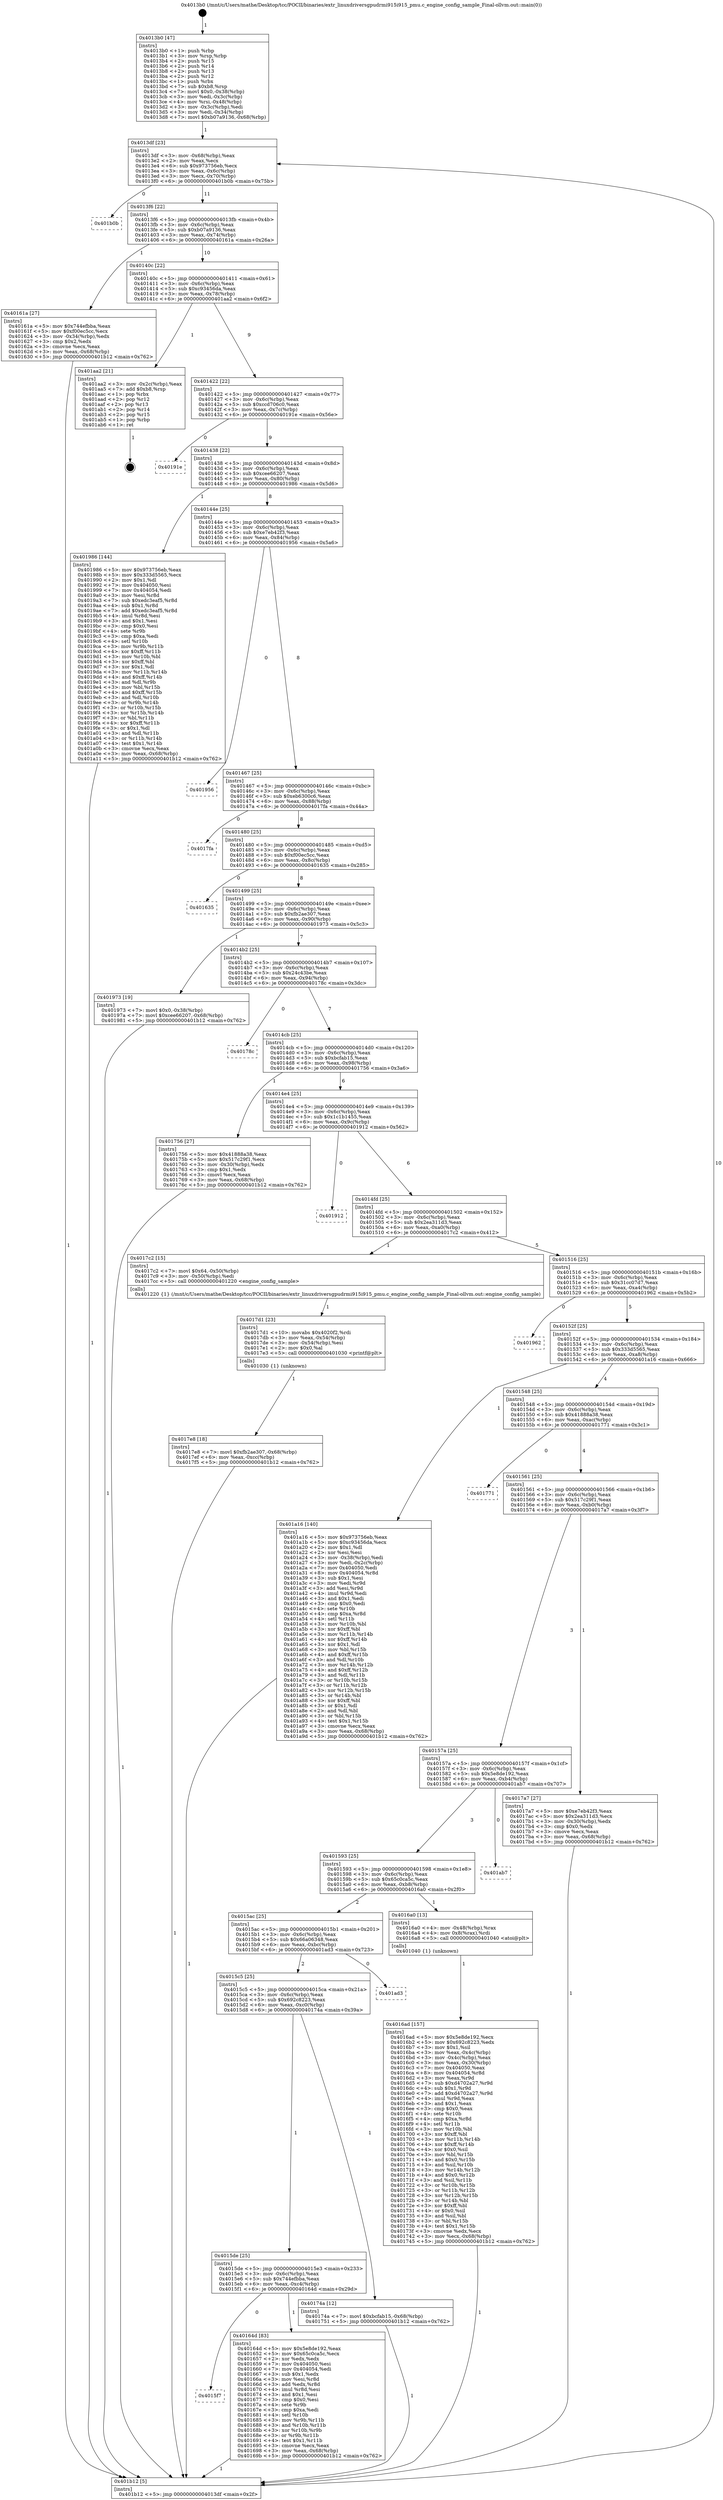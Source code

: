 digraph "0x4013b0" {
  label = "0x4013b0 (/mnt/c/Users/mathe/Desktop/tcc/POCII/binaries/extr_linuxdriversgpudrmi915i915_pmu.c_engine_config_sample_Final-ollvm.out::main(0))"
  labelloc = "t"
  node[shape=record]

  Entry [label="",width=0.3,height=0.3,shape=circle,fillcolor=black,style=filled]
  "0x4013df" [label="{
     0x4013df [23]\l
     | [instrs]\l
     &nbsp;&nbsp;0x4013df \<+3\>: mov -0x68(%rbp),%eax\l
     &nbsp;&nbsp;0x4013e2 \<+2\>: mov %eax,%ecx\l
     &nbsp;&nbsp;0x4013e4 \<+6\>: sub $0x973756eb,%ecx\l
     &nbsp;&nbsp;0x4013ea \<+3\>: mov %eax,-0x6c(%rbp)\l
     &nbsp;&nbsp;0x4013ed \<+3\>: mov %ecx,-0x70(%rbp)\l
     &nbsp;&nbsp;0x4013f0 \<+6\>: je 0000000000401b0b \<main+0x75b\>\l
  }"]
  "0x401b0b" [label="{
     0x401b0b\l
  }", style=dashed]
  "0x4013f6" [label="{
     0x4013f6 [22]\l
     | [instrs]\l
     &nbsp;&nbsp;0x4013f6 \<+5\>: jmp 00000000004013fb \<main+0x4b\>\l
     &nbsp;&nbsp;0x4013fb \<+3\>: mov -0x6c(%rbp),%eax\l
     &nbsp;&nbsp;0x4013fe \<+5\>: sub $0xb07a9136,%eax\l
     &nbsp;&nbsp;0x401403 \<+3\>: mov %eax,-0x74(%rbp)\l
     &nbsp;&nbsp;0x401406 \<+6\>: je 000000000040161a \<main+0x26a\>\l
  }"]
  Exit [label="",width=0.3,height=0.3,shape=circle,fillcolor=black,style=filled,peripheries=2]
  "0x40161a" [label="{
     0x40161a [27]\l
     | [instrs]\l
     &nbsp;&nbsp;0x40161a \<+5\>: mov $0x744efbba,%eax\l
     &nbsp;&nbsp;0x40161f \<+5\>: mov $0xf00ec5cc,%ecx\l
     &nbsp;&nbsp;0x401624 \<+3\>: mov -0x34(%rbp),%edx\l
     &nbsp;&nbsp;0x401627 \<+3\>: cmp $0x2,%edx\l
     &nbsp;&nbsp;0x40162a \<+3\>: cmovne %ecx,%eax\l
     &nbsp;&nbsp;0x40162d \<+3\>: mov %eax,-0x68(%rbp)\l
     &nbsp;&nbsp;0x401630 \<+5\>: jmp 0000000000401b12 \<main+0x762\>\l
  }"]
  "0x40140c" [label="{
     0x40140c [22]\l
     | [instrs]\l
     &nbsp;&nbsp;0x40140c \<+5\>: jmp 0000000000401411 \<main+0x61\>\l
     &nbsp;&nbsp;0x401411 \<+3\>: mov -0x6c(%rbp),%eax\l
     &nbsp;&nbsp;0x401414 \<+5\>: sub $0xc93456da,%eax\l
     &nbsp;&nbsp;0x401419 \<+3\>: mov %eax,-0x78(%rbp)\l
     &nbsp;&nbsp;0x40141c \<+6\>: je 0000000000401aa2 \<main+0x6f2\>\l
  }"]
  "0x401b12" [label="{
     0x401b12 [5]\l
     | [instrs]\l
     &nbsp;&nbsp;0x401b12 \<+5\>: jmp 00000000004013df \<main+0x2f\>\l
  }"]
  "0x4013b0" [label="{
     0x4013b0 [47]\l
     | [instrs]\l
     &nbsp;&nbsp;0x4013b0 \<+1\>: push %rbp\l
     &nbsp;&nbsp;0x4013b1 \<+3\>: mov %rsp,%rbp\l
     &nbsp;&nbsp;0x4013b4 \<+2\>: push %r15\l
     &nbsp;&nbsp;0x4013b6 \<+2\>: push %r14\l
     &nbsp;&nbsp;0x4013b8 \<+2\>: push %r13\l
     &nbsp;&nbsp;0x4013ba \<+2\>: push %r12\l
     &nbsp;&nbsp;0x4013bc \<+1\>: push %rbx\l
     &nbsp;&nbsp;0x4013bd \<+7\>: sub $0xb8,%rsp\l
     &nbsp;&nbsp;0x4013c4 \<+7\>: movl $0x0,-0x38(%rbp)\l
     &nbsp;&nbsp;0x4013cb \<+3\>: mov %edi,-0x3c(%rbp)\l
     &nbsp;&nbsp;0x4013ce \<+4\>: mov %rsi,-0x48(%rbp)\l
     &nbsp;&nbsp;0x4013d2 \<+3\>: mov -0x3c(%rbp),%edi\l
     &nbsp;&nbsp;0x4013d5 \<+3\>: mov %edi,-0x34(%rbp)\l
     &nbsp;&nbsp;0x4013d8 \<+7\>: movl $0xb07a9136,-0x68(%rbp)\l
  }"]
  "0x4017e8" [label="{
     0x4017e8 [18]\l
     | [instrs]\l
     &nbsp;&nbsp;0x4017e8 \<+7\>: movl $0xfb2ae307,-0x68(%rbp)\l
     &nbsp;&nbsp;0x4017ef \<+6\>: mov %eax,-0xcc(%rbp)\l
     &nbsp;&nbsp;0x4017f5 \<+5\>: jmp 0000000000401b12 \<main+0x762\>\l
  }"]
  "0x401aa2" [label="{
     0x401aa2 [21]\l
     | [instrs]\l
     &nbsp;&nbsp;0x401aa2 \<+3\>: mov -0x2c(%rbp),%eax\l
     &nbsp;&nbsp;0x401aa5 \<+7\>: add $0xb8,%rsp\l
     &nbsp;&nbsp;0x401aac \<+1\>: pop %rbx\l
     &nbsp;&nbsp;0x401aad \<+2\>: pop %r12\l
     &nbsp;&nbsp;0x401aaf \<+2\>: pop %r13\l
     &nbsp;&nbsp;0x401ab1 \<+2\>: pop %r14\l
     &nbsp;&nbsp;0x401ab3 \<+2\>: pop %r15\l
     &nbsp;&nbsp;0x401ab5 \<+1\>: pop %rbp\l
     &nbsp;&nbsp;0x401ab6 \<+1\>: ret\l
  }"]
  "0x401422" [label="{
     0x401422 [22]\l
     | [instrs]\l
     &nbsp;&nbsp;0x401422 \<+5\>: jmp 0000000000401427 \<main+0x77\>\l
     &nbsp;&nbsp;0x401427 \<+3\>: mov -0x6c(%rbp),%eax\l
     &nbsp;&nbsp;0x40142a \<+5\>: sub $0xccd706c0,%eax\l
     &nbsp;&nbsp;0x40142f \<+3\>: mov %eax,-0x7c(%rbp)\l
     &nbsp;&nbsp;0x401432 \<+6\>: je 000000000040191e \<main+0x56e\>\l
  }"]
  "0x4017d1" [label="{
     0x4017d1 [23]\l
     | [instrs]\l
     &nbsp;&nbsp;0x4017d1 \<+10\>: movabs $0x4020f2,%rdi\l
     &nbsp;&nbsp;0x4017db \<+3\>: mov %eax,-0x54(%rbp)\l
     &nbsp;&nbsp;0x4017de \<+3\>: mov -0x54(%rbp),%esi\l
     &nbsp;&nbsp;0x4017e1 \<+2\>: mov $0x0,%al\l
     &nbsp;&nbsp;0x4017e3 \<+5\>: call 0000000000401030 \<printf@plt\>\l
     | [calls]\l
     &nbsp;&nbsp;0x401030 \{1\} (unknown)\l
  }"]
  "0x40191e" [label="{
     0x40191e\l
  }", style=dashed]
  "0x401438" [label="{
     0x401438 [22]\l
     | [instrs]\l
     &nbsp;&nbsp;0x401438 \<+5\>: jmp 000000000040143d \<main+0x8d\>\l
     &nbsp;&nbsp;0x40143d \<+3\>: mov -0x6c(%rbp),%eax\l
     &nbsp;&nbsp;0x401440 \<+5\>: sub $0xcee66207,%eax\l
     &nbsp;&nbsp;0x401445 \<+3\>: mov %eax,-0x80(%rbp)\l
     &nbsp;&nbsp;0x401448 \<+6\>: je 0000000000401986 \<main+0x5d6\>\l
  }"]
  "0x4016ad" [label="{
     0x4016ad [157]\l
     | [instrs]\l
     &nbsp;&nbsp;0x4016ad \<+5\>: mov $0x5e8de192,%ecx\l
     &nbsp;&nbsp;0x4016b2 \<+5\>: mov $0x692c8223,%edx\l
     &nbsp;&nbsp;0x4016b7 \<+3\>: mov $0x1,%sil\l
     &nbsp;&nbsp;0x4016ba \<+3\>: mov %eax,-0x4c(%rbp)\l
     &nbsp;&nbsp;0x4016bd \<+3\>: mov -0x4c(%rbp),%eax\l
     &nbsp;&nbsp;0x4016c0 \<+3\>: mov %eax,-0x30(%rbp)\l
     &nbsp;&nbsp;0x4016c3 \<+7\>: mov 0x404050,%eax\l
     &nbsp;&nbsp;0x4016ca \<+8\>: mov 0x404054,%r8d\l
     &nbsp;&nbsp;0x4016d2 \<+3\>: mov %eax,%r9d\l
     &nbsp;&nbsp;0x4016d5 \<+7\>: sub $0xd4702a27,%r9d\l
     &nbsp;&nbsp;0x4016dc \<+4\>: sub $0x1,%r9d\l
     &nbsp;&nbsp;0x4016e0 \<+7\>: add $0xd4702a27,%r9d\l
     &nbsp;&nbsp;0x4016e7 \<+4\>: imul %r9d,%eax\l
     &nbsp;&nbsp;0x4016eb \<+3\>: and $0x1,%eax\l
     &nbsp;&nbsp;0x4016ee \<+3\>: cmp $0x0,%eax\l
     &nbsp;&nbsp;0x4016f1 \<+4\>: sete %r10b\l
     &nbsp;&nbsp;0x4016f5 \<+4\>: cmp $0xa,%r8d\l
     &nbsp;&nbsp;0x4016f9 \<+4\>: setl %r11b\l
     &nbsp;&nbsp;0x4016fd \<+3\>: mov %r10b,%bl\l
     &nbsp;&nbsp;0x401700 \<+3\>: xor $0xff,%bl\l
     &nbsp;&nbsp;0x401703 \<+3\>: mov %r11b,%r14b\l
     &nbsp;&nbsp;0x401706 \<+4\>: xor $0xff,%r14b\l
     &nbsp;&nbsp;0x40170a \<+4\>: xor $0x0,%sil\l
     &nbsp;&nbsp;0x40170e \<+3\>: mov %bl,%r15b\l
     &nbsp;&nbsp;0x401711 \<+4\>: and $0x0,%r15b\l
     &nbsp;&nbsp;0x401715 \<+3\>: and %sil,%r10b\l
     &nbsp;&nbsp;0x401718 \<+3\>: mov %r14b,%r12b\l
     &nbsp;&nbsp;0x40171b \<+4\>: and $0x0,%r12b\l
     &nbsp;&nbsp;0x40171f \<+3\>: and %sil,%r11b\l
     &nbsp;&nbsp;0x401722 \<+3\>: or %r10b,%r15b\l
     &nbsp;&nbsp;0x401725 \<+3\>: or %r11b,%r12b\l
     &nbsp;&nbsp;0x401728 \<+3\>: xor %r12b,%r15b\l
     &nbsp;&nbsp;0x40172b \<+3\>: or %r14b,%bl\l
     &nbsp;&nbsp;0x40172e \<+3\>: xor $0xff,%bl\l
     &nbsp;&nbsp;0x401731 \<+4\>: or $0x0,%sil\l
     &nbsp;&nbsp;0x401735 \<+3\>: and %sil,%bl\l
     &nbsp;&nbsp;0x401738 \<+3\>: or %bl,%r15b\l
     &nbsp;&nbsp;0x40173b \<+4\>: test $0x1,%r15b\l
     &nbsp;&nbsp;0x40173f \<+3\>: cmovne %edx,%ecx\l
     &nbsp;&nbsp;0x401742 \<+3\>: mov %ecx,-0x68(%rbp)\l
     &nbsp;&nbsp;0x401745 \<+5\>: jmp 0000000000401b12 \<main+0x762\>\l
  }"]
  "0x401986" [label="{
     0x401986 [144]\l
     | [instrs]\l
     &nbsp;&nbsp;0x401986 \<+5\>: mov $0x973756eb,%eax\l
     &nbsp;&nbsp;0x40198b \<+5\>: mov $0x333d5565,%ecx\l
     &nbsp;&nbsp;0x401990 \<+2\>: mov $0x1,%dl\l
     &nbsp;&nbsp;0x401992 \<+7\>: mov 0x404050,%esi\l
     &nbsp;&nbsp;0x401999 \<+7\>: mov 0x404054,%edi\l
     &nbsp;&nbsp;0x4019a0 \<+3\>: mov %esi,%r8d\l
     &nbsp;&nbsp;0x4019a3 \<+7\>: sub $0xedc3eaf5,%r8d\l
     &nbsp;&nbsp;0x4019aa \<+4\>: sub $0x1,%r8d\l
     &nbsp;&nbsp;0x4019ae \<+7\>: add $0xedc3eaf5,%r8d\l
     &nbsp;&nbsp;0x4019b5 \<+4\>: imul %r8d,%esi\l
     &nbsp;&nbsp;0x4019b9 \<+3\>: and $0x1,%esi\l
     &nbsp;&nbsp;0x4019bc \<+3\>: cmp $0x0,%esi\l
     &nbsp;&nbsp;0x4019bf \<+4\>: sete %r9b\l
     &nbsp;&nbsp;0x4019c3 \<+3\>: cmp $0xa,%edi\l
     &nbsp;&nbsp;0x4019c6 \<+4\>: setl %r10b\l
     &nbsp;&nbsp;0x4019ca \<+3\>: mov %r9b,%r11b\l
     &nbsp;&nbsp;0x4019cd \<+4\>: xor $0xff,%r11b\l
     &nbsp;&nbsp;0x4019d1 \<+3\>: mov %r10b,%bl\l
     &nbsp;&nbsp;0x4019d4 \<+3\>: xor $0xff,%bl\l
     &nbsp;&nbsp;0x4019d7 \<+3\>: xor $0x1,%dl\l
     &nbsp;&nbsp;0x4019da \<+3\>: mov %r11b,%r14b\l
     &nbsp;&nbsp;0x4019dd \<+4\>: and $0xff,%r14b\l
     &nbsp;&nbsp;0x4019e1 \<+3\>: and %dl,%r9b\l
     &nbsp;&nbsp;0x4019e4 \<+3\>: mov %bl,%r15b\l
     &nbsp;&nbsp;0x4019e7 \<+4\>: and $0xff,%r15b\l
     &nbsp;&nbsp;0x4019eb \<+3\>: and %dl,%r10b\l
     &nbsp;&nbsp;0x4019ee \<+3\>: or %r9b,%r14b\l
     &nbsp;&nbsp;0x4019f1 \<+3\>: or %r10b,%r15b\l
     &nbsp;&nbsp;0x4019f4 \<+3\>: xor %r15b,%r14b\l
     &nbsp;&nbsp;0x4019f7 \<+3\>: or %bl,%r11b\l
     &nbsp;&nbsp;0x4019fa \<+4\>: xor $0xff,%r11b\l
     &nbsp;&nbsp;0x4019fe \<+3\>: or $0x1,%dl\l
     &nbsp;&nbsp;0x401a01 \<+3\>: and %dl,%r11b\l
     &nbsp;&nbsp;0x401a04 \<+3\>: or %r11b,%r14b\l
     &nbsp;&nbsp;0x401a07 \<+4\>: test $0x1,%r14b\l
     &nbsp;&nbsp;0x401a0b \<+3\>: cmovne %ecx,%eax\l
     &nbsp;&nbsp;0x401a0e \<+3\>: mov %eax,-0x68(%rbp)\l
     &nbsp;&nbsp;0x401a11 \<+5\>: jmp 0000000000401b12 \<main+0x762\>\l
  }"]
  "0x40144e" [label="{
     0x40144e [25]\l
     | [instrs]\l
     &nbsp;&nbsp;0x40144e \<+5\>: jmp 0000000000401453 \<main+0xa3\>\l
     &nbsp;&nbsp;0x401453 \<+3\>: mov -0x6c(%rbp),%eax\l
     &nbsp;&nbsp;0x401456 \<+5\>: sub $0xe7eb42f3,%eax\l
     &nbsp;&nbsp;0x40145b \<+6\>: mov %eax,-0x84(%rbp)\l
     &nbsp;&nbsp;0x401461 \<+6\>: je 0000000000401956 \<main+0x5a6\>\l
  }"]
  "0x4015f7" [label="{
     0x4015f7\l
  }", style=dashed]
  "0x401956" [label="{
     0x401956\l
  }", style=dashed]
  "0x401467" [label="{
     0x401467 [25]\l
     | [instrs]\l
     &nbsp;&nbsp;0x401467 \<+5\>: jmp 000000000040146c \<main+0xbc\>\l
     &nbsp;&nbsp;0x40146c \<+3\>: mov -0x6c(%rbp),%eax\l
     &nbsp;&nbsp;0x40146f \<+5\>: sub $0xeb6300c6,%eax\l
     &nbsp;&nbsp;0x401474 \<+6\>: mov %eax,-0x88(%rbp)\l
     &nbsp;&nbsp;0x40147a \<+6\>: je 00000000004017fa \<main+0x44a\>\l
  }"]
  "0x40164d" [label="{
     0x40164d [83]\l
     | [instrs]\l
     &nbsp;&nbsp;0x40164d \<+5\>: mov $0x5e8de192,%eax\l
     &nbsp;&nbsp;0x401652 \<+5\>: mov $0x65c0ca5c,%ecx\l
     &nbsp;&nbsp;0x401657 \<+2\>: xor %edx,%edx\l
     &nbsp;&nbsp;0x401659 \<+7\>: mov 0x404050,%esi\l
     &nbsp;&nbsp;0x401660 \<+7\>: mov 0x404054,%edi\l
     &nbsp;&nbsp;0x401667 \<+3\>: sub $0x1,%edx\l
     &nbsp;&nbsp;0x40166a \<+3\>: mov %esi,%r8d\l
     &nbsp;&nbsp;0x40166d \<+3\>: add %edx,%r8d\l
     &nbsp;&nbsp;0x401670 \<+4\>: imul %r8d,%esi\l
     &nbsp;&nbsp;0x401674 \<+3\>: and $0x1,%esi\l
     &nbsp;&nbsp;0x401677 \<+3\>: cmp $0x0,%esi\l
     &nbsp;&nbsp;0x40167a \<+4\>: sete %r9b\l
     &nbsp;&nbsp;0x40167e \<+3\>: cmp $0xa,%edi\l
     &nbsp;&nbsp;0x401681 \<+4\>: setl %r10b\l
     &nbsp;&nbsp;0x401685 \<+3\>: mov %r9b,%r11b\l
     &nbsp;&nbsp;0x401688 \<+3\>: and %r10b,%r11b\l
     &nbsp;&nbsp;0x40168b \<+3\>: xor %r10b,%r9b\l
     &nbsp;&nbsp;0x40168e \<+3\>: or %r9b,%r11b\l
     &nbsp;&nbsp;0x401691 \<+4\>: test $0x1,%r11b\l
     &nbsp;&nbsp;0x401695 \<+3\>: cmovne %ecx,%eax\l
     &nbsp;&nbsp;0x401698 \<+3\>: mov %eax,-0x68(%rbp)\l
     &nbsp;&nbsp;0x40169b \<+5\>: jmp 0000000000401b12 \<main+0x762\>\l
  }"]
  "0x4017fa" [label="{
     0x4017fa\l
  }", style=dashed]
  "0x401480" [label="{
     0x401480 [25]\l
     | [instrs]\l
     &nbsp;&nbsp;0x401480 \<+5\>: jmp 0000000000401485 \<main+0xd5\>\l
     &nbsp;&nbsp;0x401485 \<+3\>: mov -0x6c(%rbp),%eax\l
     &nbsp;&nbsp;0x401488 \<+5\>: sub $0xf00ec5cc,%eax\l
     &nbsp;&nbsp;0x40148d \<+6\>: mov %eax,-0x8c(%rbp)\l
     &nbsp;&nbsp;0x401493 \<+6\>: je 0000000000401635 \<main+0x285\>\l
  }"]
  "0x4015de" [label="{
     0x4015de [25]\l
     | [instrs]\l
     &nbsp;&nbsp;0x4015de \<+5\>: jmp 00000000004015e3 \<main+0x233\>\l
     &nbsp;&nbsp;0x4015e3 \<+3\>: mov -0x6c(%rbp),%eax\l
     &nbsp;&nbsp;0x4015e6 \<+5\>: sub $0x744efbba,%eax\l
     &nbsp;&nbsp;0x4015eb \<+6\>: mov %eax,-0xc4(%rbp)\l
     &nbsp;&nbsp;0x4015f1 \<+6\>: je 000000000040164d \<main+0x29d\>\l
  }"]
  "0x401635" [label="{
     0x401635\l
  }", style=dashed]
  "0x401499" [label="{
     0x401499 [25]\l
     | [instrs]\l
     &nbsp;&nbsp;0x401499 \<+5\>: jmp 000000000040149e \<main+0xee\>\l
     &nbsp;&nbsp;0x40149e \<+3\>: mov -0x6c(%rbp),%eax\l
     &nbsp;&nbsp;0x4014a1 \<+5\>: sub $0xfb2ae307,%eax\l
     &nbsp;&nbsp;0x4014a6 \<+6\>: mov %eax,-0x90(%rbp)\l
     &nbsp;&nbsp;0x4014ac \<+6\>: je 0000000000401973 \<main+0x5c3\>\l
  }"]
  "0x40174a" [label="{
     0x40174a [12]\l
     | [instrs]\l
     &nbsp;&nbsp;0x40174a \<+7\>: movl $0xbcfab15,-0x68(%rbp)\l
     &nbsp;&nbsp;0x401751 \<+5\>: jmp 0000000000401b12 \<main+0x762\>\l
  }"]
  "0x401973" [label="{
     0x401973 [19]\l
     | [instrs]\l
     &nbsp;&nbsp;0x401973 \<+7\>: movl $0x0,-0x38(%rbp)\l
     &nbsp;&nbsp;0x40197a \<+7\>: movl $0xcee66207,-0x68(%rbp)\l
     &nbsp;&nbsp;0x401981 \<+5\>: jmp 0000000000401b12 \<main+0x762\>\l
  }"]
  "0x4014b2" [label="{
     0x4014b2 [25]\l
     | [instrs]\l
     &nbsp;&nbsp;0x4014b2 \<+5\>: jmp 00000000004014b7 \<main+0x107\>\l
     &nbsp;&nbsp;0x4014b7 \<+3\>: mov -0x6c(%rbp),%eax\l
     &nbsp;&nbsp;0x4014ba \<+5\>: sub $0x24c43be,%eax\l
     &nbsp;&nbsp;0x4014bf \<+6\>: mov %eax,-0x94(%rbp)\l
     &nbsp;&nbsp;0x4014c5 \<+6\>: je 000000000040178c \<main+0x3dc\>\l
  }"]
  "0x4015c5" [label="{
     0x4015c5 [25]\l
     | [instrs]\l
     &nbsp;&nbsp;0x4015c5 \<+5\>: jmp 00000000004015ca \<main+0x21a\>\l
     &nbsp;&nbsp;0x4015ca \<+3\>: mov -0x6c(%rbp),%eax\l
     &nbsp;&nbsp;0x4015cd \<+5\>: sub $0x692c8223,%eax\l
     &nbsp;&nbsp;0x4015d2 \<+6\>: mov %eax,-0xc0(%rbp)\l
     &nbsp;&nbsp;0x4015d8 \<+6\>: je 000000000040174a \<main+0x39a\>\l
  }"]
  "0x40178c" [label="{
     0x40178c\l
  }", style=dashed]
  "0x4014cb" [label="{
     0x4014cb [25]\l
     | [instrs]\l
     &nbsp;&nbsp;0x4014cb \<+5\>: jmp 00000000004014d0 \<main+0x120\>\l
     &nbsp;&nbsp;0x4014d0 \<+3\>: mov -0x6c(%rbp),%eax\l
     &nbsp;&nbsp;0x4014d3 \<+5\>: sub $0xbcfab15,%eax\l
     &nbsp;&nbsp;0x4014d8 \<+6\>: mov %eax,-0x98(%rbp)\l
     &nbsp;&nbsp;0x4014de \<+6\>: je 0000000000401756 \<main+0x3a6\>\l
  }"]
  "0x401ad3" [label="{
     0x401ad3\l
  }", style=dashed]
  "0x401756" [label="{
     0x401756 [27]\l
     | [instrs]\l
     &nbsp;&nbsp;0x401756 \<+5\>: mov $0x41888a38,%eax\l
     &nbsp;&nbsp;0x40175b \<+5\>: mov $0x517c29f1,%ecx\l
     &nbsp;&nbsp;0x401760 \<+3\>: mov -0x30(%rbp),%edx\l
     &nbsp;&nbsp;0x401763 \<+3\>: cmp $0x1,%edx\l
     &nbsp;&nbsp;0x401766 \<+3\>: cmovl %ecx,%eax\l
     &nbsp;&nbsp;0x401769 \<+3\>: mov %eax,-0x68(%rbp)\l
     &nbsp;&nbsp;0x40176c \<+5\>: jmp 0000000000401b12 \<main+0x762\>\l
  }"]
  "0x4014e4" [label="{
     0x4014e4 [25]\l
     | [instrs]\l
     &nbsp;&nbsp;0x4014e4 \<+5\>: jmp 00000000004014e9 \<main+0x139\>\l
     &nbsp;&nbsp;0x4014e9 \<+3\>: mov -0x6c(%rbp),%eax\l
     &nbsp;&nbsp;0x4014ec \<+5\>: sub $0x1c1b1455,%eax\l
     &nbsp;&nbsp;0x4014f1 \<+6\>: mov %eax,-0x9c(%rbp)\l
     &nbsp;&nbsp;0x4014f7 \<+6\>: je 0000000000401912 \<main+0x562\>\l
  }"]
  "0x4015ac" [label="{
     0x4015ac [25]\l
     | [instrs]\l
     &nbsp;&nbsp;0x4015ac \<+5\>: jmp 00000000004015b1 \<main+0x201\>\l
     &nbsp;&nbsp;0x4015b1 \<+3\>: mov -0x6c(%rbp),%eax\l
     &nbsp;&nbsp;0x4015b4 \<+5\>: sub $0x66a06348,%eax\l
     &nbsp;&nbsp;0x4015b9 \<+6\>: mov %eax,-0xbc(%rbp)\l
     &nbsp;&nbsp;0x4015bf \<+6\>: je 0000000000401ad3 \<main+0x723\>\l
  }"]
  "0x401912" [label="{
     0x401912\l
  }", style=dashed]
  "0x4014fd" [label="{
     0x4014fd [25]\l
     | [instrs]\l
     &nbsp;&nbsp;0x4014fd \<+5\>: jmp 0000000000401502 \<main+0x152\>\l
     &nbsp;&nbsp;0x401502 \<+3\>: mov -0x6c(%rbp),%eax\l
     &nbsp;&nbsp;0x401505 \<+5\>: sub $0x2ea311d3,%eax\l
     &nbsp;&nbsp;0x40150a \<+6\>: mov %eax,-0xa0(%rbp)\l
     &nbsp;&nbsp;0x401510 \<+6\>: je 00000000004017c2 \<main+0x412\>\l
  }"]
  "0x4016a0" [label="{
     0x4016a0 [13]\l
     | [instrs]\l
     &nbsp;&nbsp;0x4016a0 \<+4\>: mov -0x48(%rbp),%rax\l
     &nbsp;&nbsp;0x4016a4 \<+4\>: mov 0x8(%rax),%rdi\l
     &nbsp;&nbsp;0x4016a8 \<+5\>: call 0000000000401040 \<atoi@plt\>\l
     | [calls]\l
     &nbsp;&nbsp;0x401040 \{1\} (unknown)\l
  }"]
  "0x4017c2" [label="{
     0x4017c2 [15]\l
     | [instrs]\l
     &nbsp;&nbsp;0x4017c2 \<+7\>: movl $0x64,-0x50(%rbp)\l
     &nbsp;&nbsp;0x4017c9 \<+3\>: mov -0x50(%rbp),%edi\l
     &nbsp;&nbsp;0x4017cc \<+5\>: call 0000000000401220 \<engine_config_sample\>\l
     | [calls]\l
     &nbsp;&nbsp;0x401220 \{1\} (/mnt/c/Users/mathe/Desktop/tcc/POCII/binaries/extr_linuxdriversgpudrmi915i915_pmu.c_engine_config_sample_Final-ollvm.out::engine_config_sample)\l
  }"]
  "0x401516" [label="{
     0x401516 [25]\l
     | [instrs]\l
     &nbsp;&nbsp;0x401516 \<+5\>: jmp 000000000040151b \<main+0x16b\>\l
     &nbsp;&nbsp;0x40151b \<+3\>: mov -0x6c(%rbp),%eax\l
     &nbsp;&nbsp;0x40151e \<+5\>: sub $0x31cc07d7,%eax\l
     &nbsp;&nbsp;0x401523 \<+6\>: mov %eax,-0xa4(%rbp)\l
     &nbsp;&nbsp;0x401529 \<+6\>: je 0000000000401962 \<main+0x5b2\>\l
  }"]
  "0x401593" [label="{
     0x401593 [25]\l
     | [instrs]\l
     &nbsp;&nbsp;0x401593 \<+5\>: jmp 0000000000401598 \<main+0x1e8\>\l
     &nbsp;&nbsp;0x401598 \<+3\>: mov -0x6c(%rbp),%eax\l
     &nbsp;&nbsp;0x40159b \<+5\>: sub $0x65c0ca5c,%eax\l
     &nbsp;&nbsp;0x4015a0 \<+6\>: mov %eax,-0xb8(%rbp)\l
     &nbsp;&nbsp;0x4015a6 \<+6\>: je 00000000004016a0 \<main+0x2f0\>\l
  }"]
  "0x401962" [label="{
     0x401962\l
  }", style=dashed]
  "0x40152f" [label="{
     0x40152f [25]\l
     | [instrs]\l
     &nbsp;&nbsp;0x40152f \<+5\>: jmp 0000000000401534 \<main+0x184\>\l
     &nbsp;&nbsp;0x401534 \<+3\>: mov -0x6c(%rbp),%eax\l
     &nbsp;&nbsp;0x401537 \<+5\>: sub $0x333d5565,%eax\l
     &nbsp;&nbsp;0x40153c \<+6\>: mov %eax,-0xa8(%rbp)\l
     &nbsp;&nbsp;0x401542 \<+6\>: je 0000000000401a16 \<main+0x666\>\l
  }"]
  "0x401ab7" [label="{
     0x401ab7\l
  }", style=dashed]
  "0x401a16" [label="{
     0x401a16 [140]\l
     | [instrs]\l
     &nbsp;&nbsp;0x401a16 \<+5\>: mov $0x973756eb,%eax\l
     &nbsp;&nbsp;0x401a1b \<+5\>: mov $0xc93456da,%ecx\l
     &nbsp;&nbsp;0x401a20 \<+2\>: mov $0x1,%dl\l
     &nbsp;&nbsp;0x401a22 \<+2\>: xor %esi,%esi\l
     &nbsp;&nbsp;0x401a24 \<+3\>: mov -0x38(%rbp),%edi\l
     &nbsp;&nbsp;0x401a27 \<+3\>: mov %edi,-0x2c(%rbp)\l
     &nbsp;&nbsp;0x401a2a \<+7\>: mov 0x404050,%edi\l
     &nbsp;&nbsp;0x401a31 \<+8\>: mov 0x404054,%r8d\l
     &nbsp;&nbsp;0x401a39 \<+3\>: sub $0x1,%esi\l
     &nbsp;&nbsp;0x401a3c \<+3\>: mov %edi,%r9d\l
     &nbsp;&nbsp;0x401a3f \<+3\>: add %esi,%r9d\l
     &nbsp;&nbsp;0x401a42 \<+4\>: imul %r9d,%edi\l
     &nbsp;&nbsp;0x401a46 \<+3\>: and $0x1,%edi\l
     &nbsp;&nbsp;0x401a49 \<+3\>: cmp $0x0,%edi\l
     &nbsp;&nbsp;0x401a4c \<+4\>: sete %r10b\l
     &nbsp;&nbsp;0x401a50 \<+4\>: cmp $0xa,%r8d\l
     &nbsp;&nbsp;0x401a54 \<+4\>: setl %r11b\l
     &nbsp;&nbsp;0x401a58 \<+3\>: mov %r10b,%bl\l
     &nbsp;&nbsp;0x401a5b \<+3\>: xor $0xff,%bl\l
     &nbsp;&nbsp;0x401a5e \<+3\>: mov %r11b,%r14b\l
     &nbsp;&nbsp;0x401a61 \<+4\>: xor $0xff,%r14b\l
     &nbsp;&nbsp;0x401a65 \<+3\>: xor $0x1,%dl\l
     &nbsp;&nbsp;0x401a68 \<+3\>: mov %bl,%r15b\l
     &nbsp;&nbsp;0x401a6b \<+4\>: and $0xff,%r15b\l
     &nbsp;&nbsp;0x401a6f \<+3\>: and %dl,%r10b\l
     &nbsp;&nbsp;0x401a72 \<+3\>: mov %r14b,%r12b\l
     &nbsp;&nbsp;0x401a75 \<+4\>: and $0xff,%r12b\l
     &nbsp;&nbsp;0x401a79 \<+3\>: and %dl,%r11b\l
     &nbsp;&nbsp;0x401a7c \<+3\>: or %r10b,%r15b\l
     &nbsp;&nbsp;0x401a7f \<+3\>: or %r11b,%r12b\l
     &nbsp;&nbsp;0x401a82 \<+3\>: xor %r12b,%r15b\l
     &nbsp;&nbsp;0x401a85 \<+3\>: or %r14b,%bl\l
     &nbsp;&nbsp;0x401a88 \<+3\>: xor $0xff,%bl\l
     &nbsp;&nbsp;0x401a8b \<+3\>: or $0x1,%dl\l
     &nbsp;&nbsp;0x401a8e \<+2\>: and %dl,%bl\l
     &nbsp;&nbsp;0x401a90 \<+3\>: or %bl,%r15b\l
     &nbsp;&nbsp;0x401a93 \<+4\>: test $0x1,%r15b\l
     &nbsp;&nbsp;0x401a97 \<+3\>: cmovne %ecx,%eax\l
     &nbsp;&nbsp;0x401a9a \<+3\>: mov %eax,-0x68(%rbp)\l
     &nbsp;&nbsp;0x401a9d \<+5\>: jmp 0000000000401b12 \<main+0x762\>\l
  }"]
  "0x401548" [label="{
     0x401548 [25]\l
     | [instrs]\l
     &nbsp;&nbsp;0x401548 \<+5\>: jmp 000000000040154d \<main+0x19d\>\l
     &nbsp;&nbsp;0x40154d \<+3\>: mov -0x6c(%rbp),%eax\l
     &nbsp;&nbsp;0x401550 \<+5\>: sub $0x41888a38,%eax\l
     &nbsp;&nbsp;0x401555 \<+6\>: mov %eax,-0xac(%rbp)\l
     &nbsp;&nbsp;0x40155b \<+6\>: je 0000000000401771 \<main+0x3c1\>\l
  }"]
  "0x40157a" [label="{
     0x40157a [25]\l
     | [instrs]\l
     &nbsp;&nbsp;0x40157a \<+5\>: jmp 000000000040157f \<main+0x1cf\>\l
     &nbsp;&nbsp;0x40157f \<+3\>: mov -0x6c(%rbp),%eax\l
     &nbsp;&nbsp;0x401582 \<+5\>: sub $0x5e8de192,%eax\l
     &nbsp;&nbsp;0x401587 \<+6\>: mov %eax,-0xb4(%rbp)\l
     &nbsp;&nbsp;0x40158d \<+6\>: je 0000000000401ab7 \<main+0x707\>\l
  }"]
  "0x401771" [label="{
     0x401771\l
  }", style=dashed]
  "0x401561" [label="{
     0x401561 [25]\l
     | [instrs]\l
     &nbsp;&nbsp;0x401561 \<+5\>: jmp 0000000000401566 \<main+0x1b6\>\l
     &nbsp;&nbsp;0x401566 \<+3\>: mov -0x6c(%rbp),%eax\l
     &nbsp;&nbsp;0x401569 \<+5\>: sub $0x517c29f1,%eax\l
     &nbsp;&nbsp;0x40156e \<+6\>: mov %eax,-0xb0(%rbp)\l
     &nbsp;&nbsp;0x401574 \<+6\>: je 00000000004017a7 \<main+0x3f7\>\l
  }"]
  "0x4017a7" [label="{
     0x4017a7 [27]\l
     | [instrs]\l
     &nbsp;&nbsp;0x4017a7 \<+5\>: mov $0xe7eb42f3,%eax\l
     &nbsp;&nbsp;0x4017ac \<+5\>: mov $0x2ea311d3,%ecx\l
     &nbsp;&nbsp;0x4017b1 \<+3\>: mov -0x30(%rbp),%edx\l
     &nbsp;&nbsp;0x4017b4 \<+3\>: cmp $0x0,%edx\l
     &nbsp;&nbsp;0x4017b7 \<+3\>: cmove %ecx,%eax\l
     &nbsp;&nbsp;0x4017ba \<+3\>: mov %eax,-0x68(%rbp)\l
     &nbsp;&nbsp;0x4017bd \<+5\>: jmp 0000000000401b12 \<main+0x762\>\l
  }"]
  Entry -> "0x4013b0" [label=" 1"]
  "0x4013df" -> "0x401b0b" [label=" 0"]
  "0x4013df" -> "0x4013f6" [label=" 11"]
  "0x401aa2" -> Exit [label=" 1"]
  "0x4013f6" -> "0x40161a" [label=" 1"]
  "0x4013f6" -> "0x40140c" [label=" 10"]
  "0x40161a" -> "0x401b12" [label=" 1"]
  "0x4013b0" -> "0x4013df" [label=" 1"]
  "0x401b12" -> "0x4013df" [label=" 10"]
  "0x401a16" -> "0x401b12" [label=" 1"]
  "0x40140c" -> "0x401aa2" [label=" 1"]
  "0x40140c" -> "0x401422" [label=" 9"]
  "0x401986" -> "0x401b12" [label=" 1"]
  "0x401422" -> "0x40191e" [label=" 0"]
  "0x401422" -> "0x401438" [label=" 9"]
  "0x401973" -> "0x401b12" [label=" 1"]
  "0x401438" -> "0x401986" [label=" 1"]
  "0x401438" -> "0x40144e" [label=" 8"]
  "0x4017e8" -> "0x401b12" [label=" 1"]
  "0x40144e" -> "0x401956" [label=" 0"]
  "0x40144e" -> "0x401467" [label=" 8"]
  "0x4017d1" -> "0x4017e8" [label=" 1"]
  "0x401467" -> "0x4017fa" [label=" 0"]
  "0x401467" -> "0x401480" [label=" 8"]
  "0x4017c2" -> "0x4017d1" [label=" 1"]
  "0x401480" -> "0x401635" [label=" 0"]
  "0x401480" -> "0x401499" [label=" 8"]
  "0x401756" -> "0x401b12" [label=" 1"]
  "0x401499" -> "0x401973" [label=" 1"]
  "0x401499" -> "0x4014b2" [label=" 7"]
  "0x40174a" -> "0x401b12" [label=" 1"]
  "0x4014b2" -> "0x40178c" [label=" 0"]
  "0x4014b2" -> "0x4014cb" [label=" 7"]
  "0x4016a0" -> "0x4016ad" [label=" 1"]
  "0x4014cb" -> "0x401756" [label=" 1"]
  "0x4014cb" -> "0x4014e4" [label=" 6"]
  "0x40164d" -> "0x401b12" [label=" 1"]
  "0x4014e4" -> "0x401912" [label=" 0"]
  "0x4014e4" -> "0x4014fd" [label=" 6"]
  "0x4015de" -> "0x40164d" [label=" 1"]
  "0x4014fd" -> "0x4017c2" [label=" 1"]
  "0x4014fd" -> "0x401516" [label=" 5"]
  "0x4017a7" -> "0x401b12" [label=" 1"]
  "0x401516" -> "0x401962" [label=" 0"]
  "0x401516" -> "0x40152f" [label=" 5"]
  "0x4015c5" -> "0x40174a" [label=" 1"]
  "0x40152f" -> "0x401a16" [label=" 1"]
  "0x40152f" -> "0x401548" [label=" 4"]
  "0x4016ad" -> "0x401b12" [label=" 1"]
  "0x401548" -> "0x401771" [label=" 0"]
  "0x401548" -> "0x401561" [label=" 4"]
  "0x4015ac" -> "0x401ad3" [label=" 0"]
  "0x401561" -> "0x4017a7" [label=" 1"]
  "0x401561" -> "0x40157a" [label=" 3"]
  "0x4015ac" -> "0x4015c5" [label=" 2"]
  "0x40157a" -> "0x401ab7" [label=" 0"]
  "0x40157a" -> "0x401593" [label=" 3"]
  "0x4015c5" -> "0x4015de" [label=" 1"]
  "0x401593" -> "0x4016a0" [label=" 1"]
  "0x401593" -> "0x4015ac" [label=" 2"]
  "0x4015de" -> "0x4015f7" [label=" 0"]
}
